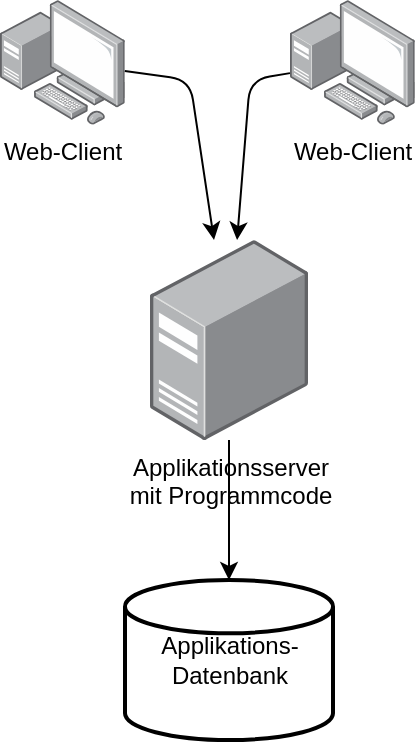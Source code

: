 <mxfile version="12.2.7" type="device" pages="2"><diagram id="Ui4YCo3mP4Xigd1InOMI" name="Page-1"><mxGraphModel dx="946" dy="628" grid="1" gridSize="10" guides="1" tooltips="1" connect="1" arrows="1" fold="1" page="1" pageScale="1" pageWidth="827" pageHeight="1169" math="0" shadow="0"><root><mxCell id="0"/><mxCell id="1" parent="0"/><mxCell id="pCaAMsi8e_joJh1gRutK-1" value="&lt;div&gt;Web-Client&lt;/div&gt;" style="points=[];aspect=fixed;html=1;align=center;shadow=0;dashed=0;image;image=img/lib/allied_telesis/computer_and_terminals/Personal_Computer_with_Server.svg;" vertex="1" parent="1"><mxGeometry x="245" y="110" width="62.4" height="62.4" as="geometry"/></mxCell><mxCell id="pCaAMsi8e_joJh1gRutK-2" value="&lt;div&gt;Applikationsserver&lt;/div&gt;&lt;div&gt;mit Programmcode&lt;br&gt;&lt;/div&gt;" style="points=[];aspect=fixed;html=1;align=center;shadow=0;dashed=0;image;image=img/lib/allied_telesis/computer_and_terminals/Server_Desktop.svg;" vertex="1" parent="1"><mxGeometry x="320" y="230" width="79" height="100" as="geometry"/></mxCell><mxCell id="pCaAMsi8e_joJh1gRutK-3" value="Applikations-Datenbank" style="strokeWidth=2;html=1;shape=mxgraph.flowchart.database;whiteSpace=wrap;" vertex="1" parent="1"><mxGeometry x="307.5" y="400" width="104" height="80" as="geometry"/></mxCell><mxCell id="pCaAMsi8e_joJh1gRutK-4" value="&lt;div&gt;Web-Client&lt;/div&gt;" style="points=[];aspect=fixed;html=1;align=center;shadow=0;dashed=0;image;image=img/lib/allied_telesis/computer_and_terminals/Personal_Computer_with_Server.svg;" vertex="1" parent="1"><mxGeometry x="390" y="110" width="62.4" height="62.4" as="geometry"/></mxCell><mxCell id="pCaAMsi8e_joJh1gRutK-5" value="" style="endArrow=classic;html=1;" edge="1" parent="1" source="pCaAMsi8e_joJh1gRutK-2" target="pCaAMsi8e_joJh1gRutK-3"><mxGeometry width="50" height="50" relative="1" as="geometry"><mxPoint x="260" y="550" as="sourcePoint"/><mxPoint x="310" y="500" as="targetPoint"/></mxGeometry></mxCell><mxCell id="pCaAMsi8e_joJh1gRutK-6" value="" style="endArrow=classic;html=1;" edge="1" parent="1" source="pCaAMsi8e_joJh1gRutK-1" target="pCaAMsi8e_joJh1gRutK-2"><mxGeometry width="50" height="50" relative="1" as="geometry"><mxPoint x="260" y="550" as="sourcePoint"/><mxPoint x="310" y="500" as="targetPoint"/><Array as="points"><mxPoint x="340" y="150"/></Array></mxGeometry></mxCell><mxCell id="pCaAMsi8e_joJh1gRutK-7" value="" style="endArrow=classic;html=1;" edge="1" parent="1" source="pCaAMsi8e_joJh1gRutK-4" target="pCaAMsi8e_joJh1gRutK-2"><mxGeometry width="50" height="50" relative="1" as="geometry"><mxPoint x="260" y="550" as="sourcePoint"/><mxPoint x="310" y="500" as="targetPoint"/><Array as="points"><mxPoint x="370" y="150"/></Array></mxGeometry></mxCell></root></mxGraphModel></diagram><diagram id="b0MoZS98rqYYFdKs3eiy" name="Page-2"><mxGraphModel dx="946" dy="628" grid="1" gridSize="10" guides="1" tooltips="1" connect="1" arrows="1" fold="1" page="1" pageScale="1" pageWidth="827" pageHeight="1169" math="0" shadow="0"><root><mxCell id="6-NGZqd_dC2V0OUUaUV0-0"/><mxCell id="6-NGZqd_dC2V0OUUaUV0-1" parent="6-NGZqd_dC2V0OUUaUV0-0"/><mxCell id="H7a__QT3MPPgCCrGwaQM-0" value="&lt;div&gt;Web-Client&lt;/div&gt;" style="points=[];aspect=fixed;html=1;align=center;shadow=0;dashed=0;image;image=img/lib/allied_telesis/computer_and_terminals/Personal_Computer_with_Server.svg;" vertex="1" parent="6-NGZqd_dC2V0OUUaUV0-1"><mxGeometry x="250" y="220" width="62.4" height="62.4" as="geometry"/></mxCell><mxCell id="H7a__QT3MPPgCCrGwaQM-1" value="&lt;div&gt;Applikationsserver&lt;/div&gt;&lt;div&gt;mit Programmcode&lt;br&gt;&lt;/div&gt;" style="points=[];aspect=fixed;html=1;align=center;shadow=0;dashed=0;image;image=img/lib/allied_telesis/computer_and_terminals/Server_Desktop.svg;" vertex="1" parent="6-NGZqd_dC2V0OUUaUV0-1"><mxGeometry x="202" y="420" width="79" height="100" as="geometry"/></mxCell><mxCell id="H7a__QT3MPPgCCrGwaQM-2" value="Applikations-Datenbank" style="strokeWidth=2;html=1;shape=mxgraph.flowchart.database;whiteSpace=wrap;" vertex="1" parent="6-NGZqd_dC2V0OUUaUV0-1"><mxGeometry x="309" y="610" width="104" height="80" as="geometry"/></mxCell><mxCell id="H7a__QT3MPPgCCrGwaQM-3" value="&lt;div&gt;Web-Client&lt;/div&gt;" style="points=[];aspect=fixed;html=1;align=center;shadow=0;dashed=0;image;image=img/lib/allied_telesis/computer_and_terminals/Personal_Computer_with_Server.svg;" vertex="1" parent="6-NGZqd_dC2V0OUUaUV0-1"><mxGeometry x="395" y="220" width="62.4" height="62.4" as="geometry"/></mxCell><mxCell id="H7a__QT3MPPgCCrGwaQM-4" value="" style="endArrow=classic;html=1;" edge="1" source="H7a__QT3MPPgCCrGwaQM-1" target="H7a__QT3MPPgCCrGwaQM-2" parent="6-NGZqd_dC2V0OUUaUV0-1"><mxGeometry width="50" height="50" relative="1" as="geometry"><mxPoint x="265" y="660" as="sourcePoint"/><mxPoint x="315" y="610" as="targetPoint"/></mxGeometry></mxCell><mxCell id="H7a__QT3MPPgCCrGwaQM-5" value="" style="endArrow=classic;html=1;" edge="1" source="H7a__QT3MPPgCCrGwaQM-0" target="H7a__QT3MPPgCCrGwaQM-11" parent="6-NGZqd_dC2V0OUUaUV0-1"><mxGeometry width="50" height="50" relative="1" as="geometry"><mxPoint x="265" y="660" as="sourcePoint"/><mxPoint x="315" y="610" as="targetPoint"/><Array as="points"><mxPoint x="320" y="300"/></Array></mxGeometry></mxCell><mxCell id="H7a__QT3MPPgCCrGwaQM-6" value="" style="endArrow=classic;html=1;" edge="1" source="H7a__QT3MPPgCCrGwaQM-3" target="H7a__QT3MPPgCCrGwaQM-12" parent="6-NGZqd_dC2V0OUUaUV0-1"><mxGeometry width="50" height="50" relative="1" as="geometry"><mxPoint x="265" y="660" as="sourcePoint"/><mxPoint x="315" y="610" as="targetPoint"/><Array as="points"><mxPoint x="390" y="310"/></Array></mxGeometry></mxCell><mxCell id="H7a__QT3MPPgCCrGwaQM-7" value="&lt;div&gt;Applikationsserver&lt;/div&gt;&lt;div&gt;mit Programmcode&lt;br&gt;&lt;/div&gt;" style="points=[];aspect=fixed;html=1;align=center;shadow=0;dashed=0;image;image=img/lib/allied_telesis/computer_and_terminals/Server_Desktop.svg;" vertex="1" parent="6-NGZqd_dC2V0OUUaUV0-1"><mxGeometry x="334" y="420" width="79" height="100" as="geometry"/></mxCell><mxCell id="H7a__QT3MPPgCCrGwaQM-8" value="&lt;div&gt;Applikationsserver&lt;/div&gt;&lt;div&gt;mit Programmcode&lt;br&gt;&lt;/div&gt;" style="points=[];aspect=fixed;html=1;align=center;shadow=0;dashed=0;image;image=img/lib/allied_telesis/computer_and_terminals/Server_Desktop.svg;" vertex="1" parent="6-NGZqd_dC2V0OUUaUV0-1"><mxGeometry x="457.5" y="420" width="79" height="100" as="geometry"/></mxCell><mxCell id="H7a__QT3MPPgCCrGwaQM-9" value="" style="endArrow=classic;html=1;" edge="1" parent="6-NGZqd_dC2V0OUUaUV0-1" source="H7a__QT3MPPgCCrGwaQM-7" target="H7a__QT3MPPgCCrGwaQM-2"><mxGeometry width="50" height="50" relative="1" as="geometry"><mxPoint x="150" y="720" as="sourcePoint"/><mxPoint x="200" y="670" as="targetPoint"/></mxGeometry></mxCell><mxCell id="H7a__QT3MPPgCCrGwaQM-10" value="" style="endArrow=classic;html=1;" edge="1" parent="6-NGZqd_dC2V0OUUaUV0-1" source="H7a__QT3MPPgCCrGwaQM-8" target="H7a__QT3MPPgCCrGwaQM-2"><mxGeometry width="50" height="50" relative="1" as="geometry"><mxPoint x="380.028" y="530" as="sourcePoint"/><mxPoint x="373.778" y="620" as="targetPoint"/></mxGeometry></mxCell><mxCell id="H7a__QT3MPPgCCrGwaQM-11" value="" style="outlineConnect=0;dashed=0;verticalLabelPosition=bottom;verticalAlign=top;align=center;html=1;shape=mxgraph.aws3.application_load_balancer;fillColor=#F58534;gradientColor=none;" vertex="1" parent="6-NGZqd_dC2V0OUUaUV0-1"><mxGeometry x="278" y="330" width="69" height="72" as="geometry"/></mxCell><mxCell id="H7a__QT3MPPgCCrGwaQM-12" value="" style="outlineConnect=0;dashed=0;verticalLabelPosition=bottom;verticalAlign=top;align=center;html=1;shape=mxgraph.aws3.application_load_balancer;fillColor=#F58534;gradientColor=none;" vertex="1" parent="6-NGZqd_dC2V0OUUaUV0-1"><mxGeometry x="410" y="330" width="69" height="72" as="geometry"/></mxCell><mxCell id="H7a__QT3MPPgCCrGwaQM-13" value="" style="endArrow=classic;html=1;" edge="1" parent="6-NGZqd_dC2V0OUUaUV0-1" source="H7a__QT3MPPgCCrGwaQM-11" target="H7a__QT3MPPgCCrGwaQM-1"><mxGeometry width="50" height="50" relative="1" as="geometry"><mxPoint x="284.694" y="530" as="sourcePoint"/><mxPoint x="344.444" y="620" as="targetPoint"/></mxGeometry></mxCell><mxCell id="H7a__QT3MPPgCCrGwaQM-14" value="" style="endArrow=classic;html=1;" edge="1" parent="6-NGZqd_dC2V0OUUaUV0-1" source="H7a__QT3MPPgCCrGwaQM-11" target="H7a__QT3MPPgCCrGwaQM-7"><mxGeometry width="50" height="50" relative="1" as="geometry"><mxPoint x="297.923" y="412" as="sourcePoint"/><mxPoint x="285.635" y="430" as="targetPoint"/></mxGeometry></mxCell><mxCell id="H7a__QT3MPPgCCrGwaQM-15" value="" style="endArrow=classic;html=1;" edge="1" parent="6-NGZqd_dC2V0OUUaUV0-1" source="H7a__QT3MPPgCCrGwaQM-11" target="H7a__QT3MPPgCCrGwaQM-8"><mxGeometry width="50" height="50" relative="1" as="geometry"><mxPoint x="343.615" y="412" as="sourcePoint"/><mxPoint x="354.173" y="430" as="targetPoint"/></mxGeometry></mxCell><mxCell id="H7a__QT3MPPgCCrGwaQM-16" value="" style="endArrow=classic;html=1;" edge="1" parent="6-NGZqd_dC2V0OUUaUV0-1" source="H7a__QT3MPPgCCrGwaQM-12" target="H7a__QT3MPPgCCrGwaQM-8"><mxGeometry width="50" height="50" relative="1" as="geometry"><mxPoint x="357" y="395.447" as="sourcePoint"/><mxPoint x="467.5" y="457.734" as="targetPoint"/></mxGeometry></mxCell><mxCell id="H7a__QT3MPPgCCrGwaQM-17" value="" style="endArrow=classic;html=1;" edge="1" parent="6-NGZqd_dC2V0OUUaUV0-1" source="H7a__QT3MPPgCCrGwaQM-12" target="H7a__QT3MPPgCCrGwaQM-1"><mxGeometry width="50" height="50" relative="1" as="geometry"><mxPoint x="297.923" y="412" as="sourcePoint"/><mxPoint x="285.635" y="430" as="targetPoint"/></mxGeometry></mxCell><mxCell id="H7a__QT3MPPgCCrGwaQM-18" value="" style="endArrow=classic;html=1;" edge="1" parent="6-NGZqd_dC2V0OUUaUV0-1" source="H7a__QT3MPPgCCrGwaQM-12" target="H7a__QT3MPPgCCrGwaQM-7"><mxGeometry width="50" height="50" relative="1" as="geometry"><mxPoint x="343.615" y="412" as="sourcePoint"/><mxPoint x="354.173" y="430" as="targetPoint"/></mxGeometry></mxCell></root></mxGraphModel></diagram></mxfile>